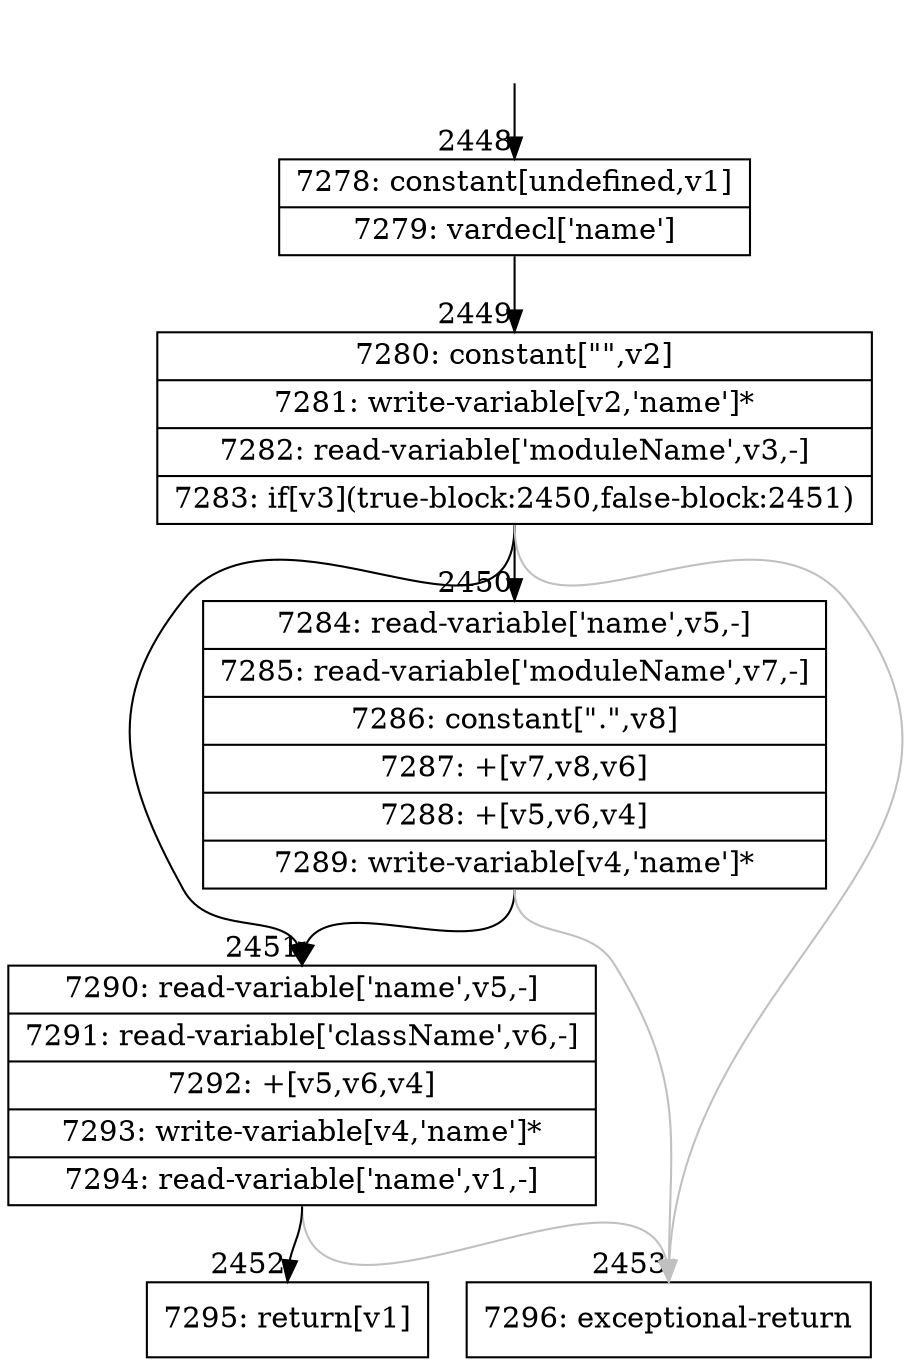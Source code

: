 digraph {
rankdir="TD"
BB_entry269[shape=none,label=""];
BB_entry269 -> BB2448 [tailport=s, headport=n, headlabel="    2448"]
BB2448 [shape=record label="{7278: constant[undefined,v1]|7279: vardecl['name']}" ] 
BB2448 -> BB2449 [tailport=s, headport=n, headlabel="      2449"]
BB2449 [shape=record label="{7280: constant[\"\",v2]|7281: write-variable[v2,'name']*|7282: read-variable['moduleName',v3,-]|7283: if[v3](true-block:2450,false-block:2451)}" ] 
BB2449 -> BB2450 [tailport=s, headport=n, headlabel="      2450"]
BB2449 -> BB2451 [tailport=s, headport=n, headlabel="      2451"]
BB2449 -> BB2453 [tailport=s, headport=n, color=gray, headlabel="      2453"]
BB2450 [shape=record label="{7284: read-variable['name',v5,-]|7285: read-variable['moduleName',v7,-]|7286: constant[\".\",v8]|7287: +[v7,v8,v6]|7288: +[v5,v6,v4]|7289: write-variable[v4,'name']*}" ] 
BB2450 -> BB2451 [tailport=s, headport=n]
BB2450 -> BB2453 [tailport=s, headport=n, color=gray]
BB2451 [shape=record label="{7290: read-variable['name',v5,-]|7291: read-variable['className',v6,-]|7292: +[v5,v6,v4]|7293: write-variable[v4,'name']*|7294: read-variable['name',v1,-]}" ] 
BB2451 -> BB2452 [tailport=s, headport=n, headlabel="      2452"]
BB2451 -> BB2453 [tailport=s, headport=n, color=gray]
BB2452 [shape=record label="{7295: return[v1]}" ] 
BB2453 [shape=record label="{7296: exceptional-return}" ] 
//#$~ 2858
}
